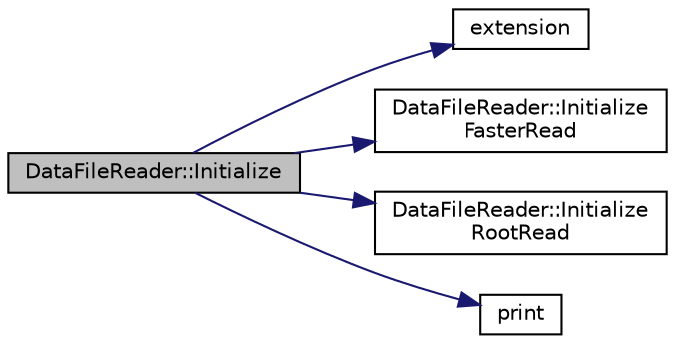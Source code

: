 digraph "DataFileReader::Initialize"
{
 // LATEX_PDF_SIZE
  edge [fontname="Helvetica",fontsize="10",labelfontname="Helvetica",labelfontsize="10"];
  node [fontname="Helvetica",fontsize="10",shape=record];
  rankdir="LR";
  Node1 [label="DataFileReader::Initialize",height=0.2,width=0.4,color="black", fillcolor="grey75", style="filled", fontcolor="black",tooltip=" "];
  Node1 -> Node2 [color="midnightblue",fontsize="10",style="solid",fontname="Helvetica"];
  Node2 [label="extension",height=0.2,width=0.4,color="black", fillcolor="white", style="filled",URL="$files__functions_8hpp.html#a321abbd0681c4da012deaf49122389c5",tooltip=" "];
  Node1 -> Node3 [color="midnightblue",fontsize="10",style="solid",fontname="Helvetica"];
  Node3 [label="DataFileReader::Initialize\lFasterRead",height=0.2,width=0.4,color="black", fillcolor="white", style="filled",URL="$class_data_file_reader.html#a30933fc0789de10355edc6ccbc3c4f45",tooltip=" "];
  Node1 -> Node4 [color="midnightblue",fontsize="10",style="solid",fontname="Helvetica"];
  Node4 [label="DataFileReader::Initialize\lRootRead",height=0.2,width=0.4,color="black", fillcolor="white", style="filled",URL="$class_data_file_reader.html#a95d6838cd3d9660578db7f6b5f4d6f9b",tooltip=" "];
  Node1 -> Node5 [color="midnightblue",fontsize="10",style="solid",fontname="Helvetica"];
  Node5 [label="print",height=0.2,width=0.4,color="black", fillcolor="white", style="filled",URL="$utils_8hpp.html#a66ca7a7876bba06ed99b2fa6945cd2b0",tooltip=" "];
}
